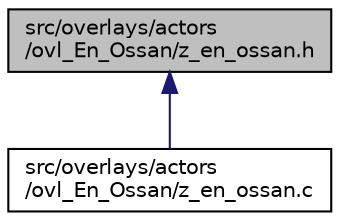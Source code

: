 digraph "src/overlays/actors/ovl_En_Ossan/z_en_ossan.h"
{
 // LATEX_PDF_SIZE
  edge [fontname="Helvetica",fontsize="10",labelfontname="Helvetica",labelfontsize="10"];
  node [fontname="Helvetica",fontsize="10",shape=record];
  Node1 [label="src/overlays/actors\l/ovl_En_Ossan/z_en_ossan.h",height=0.2,width=0.4,color="black", fillcolor="grey75", style="filled", fontcolor="black",tooltip=" "];
  Node1 -> Node2 [dir="back",color="midnightblue",fontsize="10",style="solid",fontname="Helvetica"];
  Node2 [label="src/overlays/actors\l/ovl_En_Ossan/z_en_ossan.c",height=0.2,width=0.4,color="black", fillcolor="white", style="filled",URL="$d4/db0/z__en__ossan_8c.html",tooltip=" "];
}
